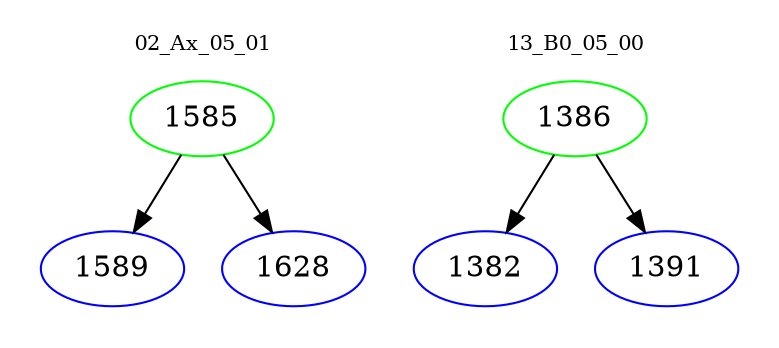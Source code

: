 digraph{
subgraph cluster_0 {
color = white
label = "02_Ax_05_01";
fontsize=10;
T0_1585 [label="1585", color="green"]
T0_1585 -> T0_1589 [color="black"]
T0_1589 [label="1589", color="blue"]
T0_1585 -> T0_1628 [color="black"]
T0_1628 [label="1628", color="blue"]
}
subgraph cluster_1 {
color = white
label = "13_B0_05_00";
fontsize=10;
T1_1386 [label="1386", color="green"]
T1_1386 -> T1_1382 [color="black"]
T1_1382 [label="1382", color="blue"]
T1_1386 -> T1_1391 [color="black"]
T1_1391 [label="1391", color="blue"]
}
}
